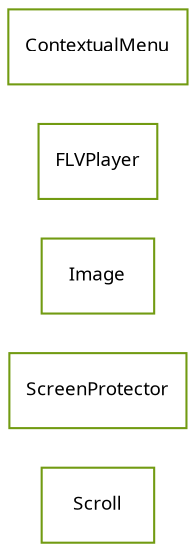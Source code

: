 strict digraph class_diagram {
  rankdir=LR;
  TypeScroll[
    label="Scroll",
    URL="Scroll.html",
    tooltip="com.sekati.ui.Scroll",
    fontname="Verdana",
    fontsize="9"
    color="#729b12"
    shape="record"
  ];
  TypeScreenProtector[
    label="ScreenProtector",
    URL="ScreenProtector.html",
    tooltip="com.sekati.ui.ScreenProtector",
    fontname="Verdana",
    fontsize="9"
    color="#729b12"
    shape="record"
  ];
  TypeImage[
    label="Image",
    URL="Image.html",
    tooltip="com.sekati.ui.Image",
    fontname="Verdana",
    fontsize="9"
    color="#729b12"
    shape="record"
  ];
  TypeFLVPlayer[
    label="FLVPlayer",
    URL="FLVPlayer.html",
    tooltip="com.sekati.ui.FLVPlayer",
    fontname="Verdana",
    fontsize="9"
    color="#729b12"
    shape="record"
  ];
  TypeContextualMenu[
    label="ContextualMenu",
    URL="ContextualMenu.html",
    tooltip="com.sekati.ui.ContextualMenu",
    fontname="Verdana",
    fontsize="9"
    color="#729b12"
    shape="record"
  ];
}
